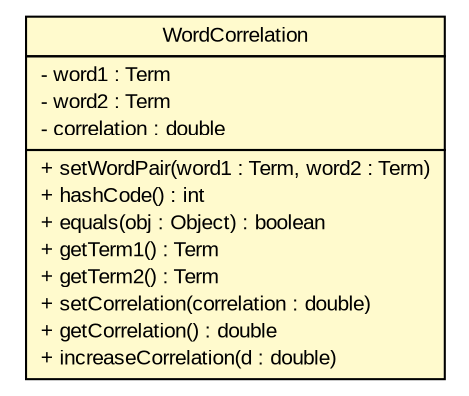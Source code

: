 #!/usr/local/bin/dot
#
# Class diagram 
# Generated by UMLGraph version 5.2 (http://www.umlgraph.org/)
#

digraph G {
	edge [fontname="arial",fontsize=10,labelfontname="arial",labelfontsize=10];
	node [fontname="arial",fontsize=10,shape=plaintext];
	nodesep=0.25;
	ranksep=0.5;
	// tud.iir.classification.WordCorrelation
	c8120 [label=<<table title="tud.iir.classification.WordCorrelation" border="0" cellborder="1" cellspacing="0" cellpadding="2" port="p" bgcolor="lemonChiffon" href="./WordCorrelation.html">
		<tr><td><table border="0" cellspacing="0" cellpadding="1">
<tr><td align="center" balign="center"> WordCorrelation </td></tr>
		</table></td></tr>
		<tr><td><table border="0" cellspacing="0" cellpadding="1">
<tr><td align="left" balign="left"> - word1 : Term </td></tr>
<tr><td align="left" balign="left"> - word2 : Term </td></tr>
<tr><td align="left" balign="left"> - correlation : double </td></tr>
		</table></td></tr>
		<tr><td><table border="0" cellspacing="0" cellpadding="1">
<tr><td align="left" balign="left"> + setWordPair(word1 : Term, word2 : Term) </td></tr>
<tr><td align="left" balign="left"> + hashCode() : int </td></tr>
<tr><td align="left" balign="left"> + equals(obj : Object) : boolean </td></tr>
<tr><td align="left" balign="left"> + getTerm1() : Term </td></tr>
<tr><td align="left" balign="left"> + getTerm2() : Term </td></tr>
<tr><td align="left" balign="left"> + setCorrelation(correlation : double) </td></tr>
<tr><td align="left" balign="left"> + getCorrelation() : double </td></tr>
<tr><td align="left" balign="left"> + increaseCorrelation(d : double) </td></tr>
		</table></td></tr>
		</table>>, fontname="arial", fontcolor="black", fontsize=10.0];
}

